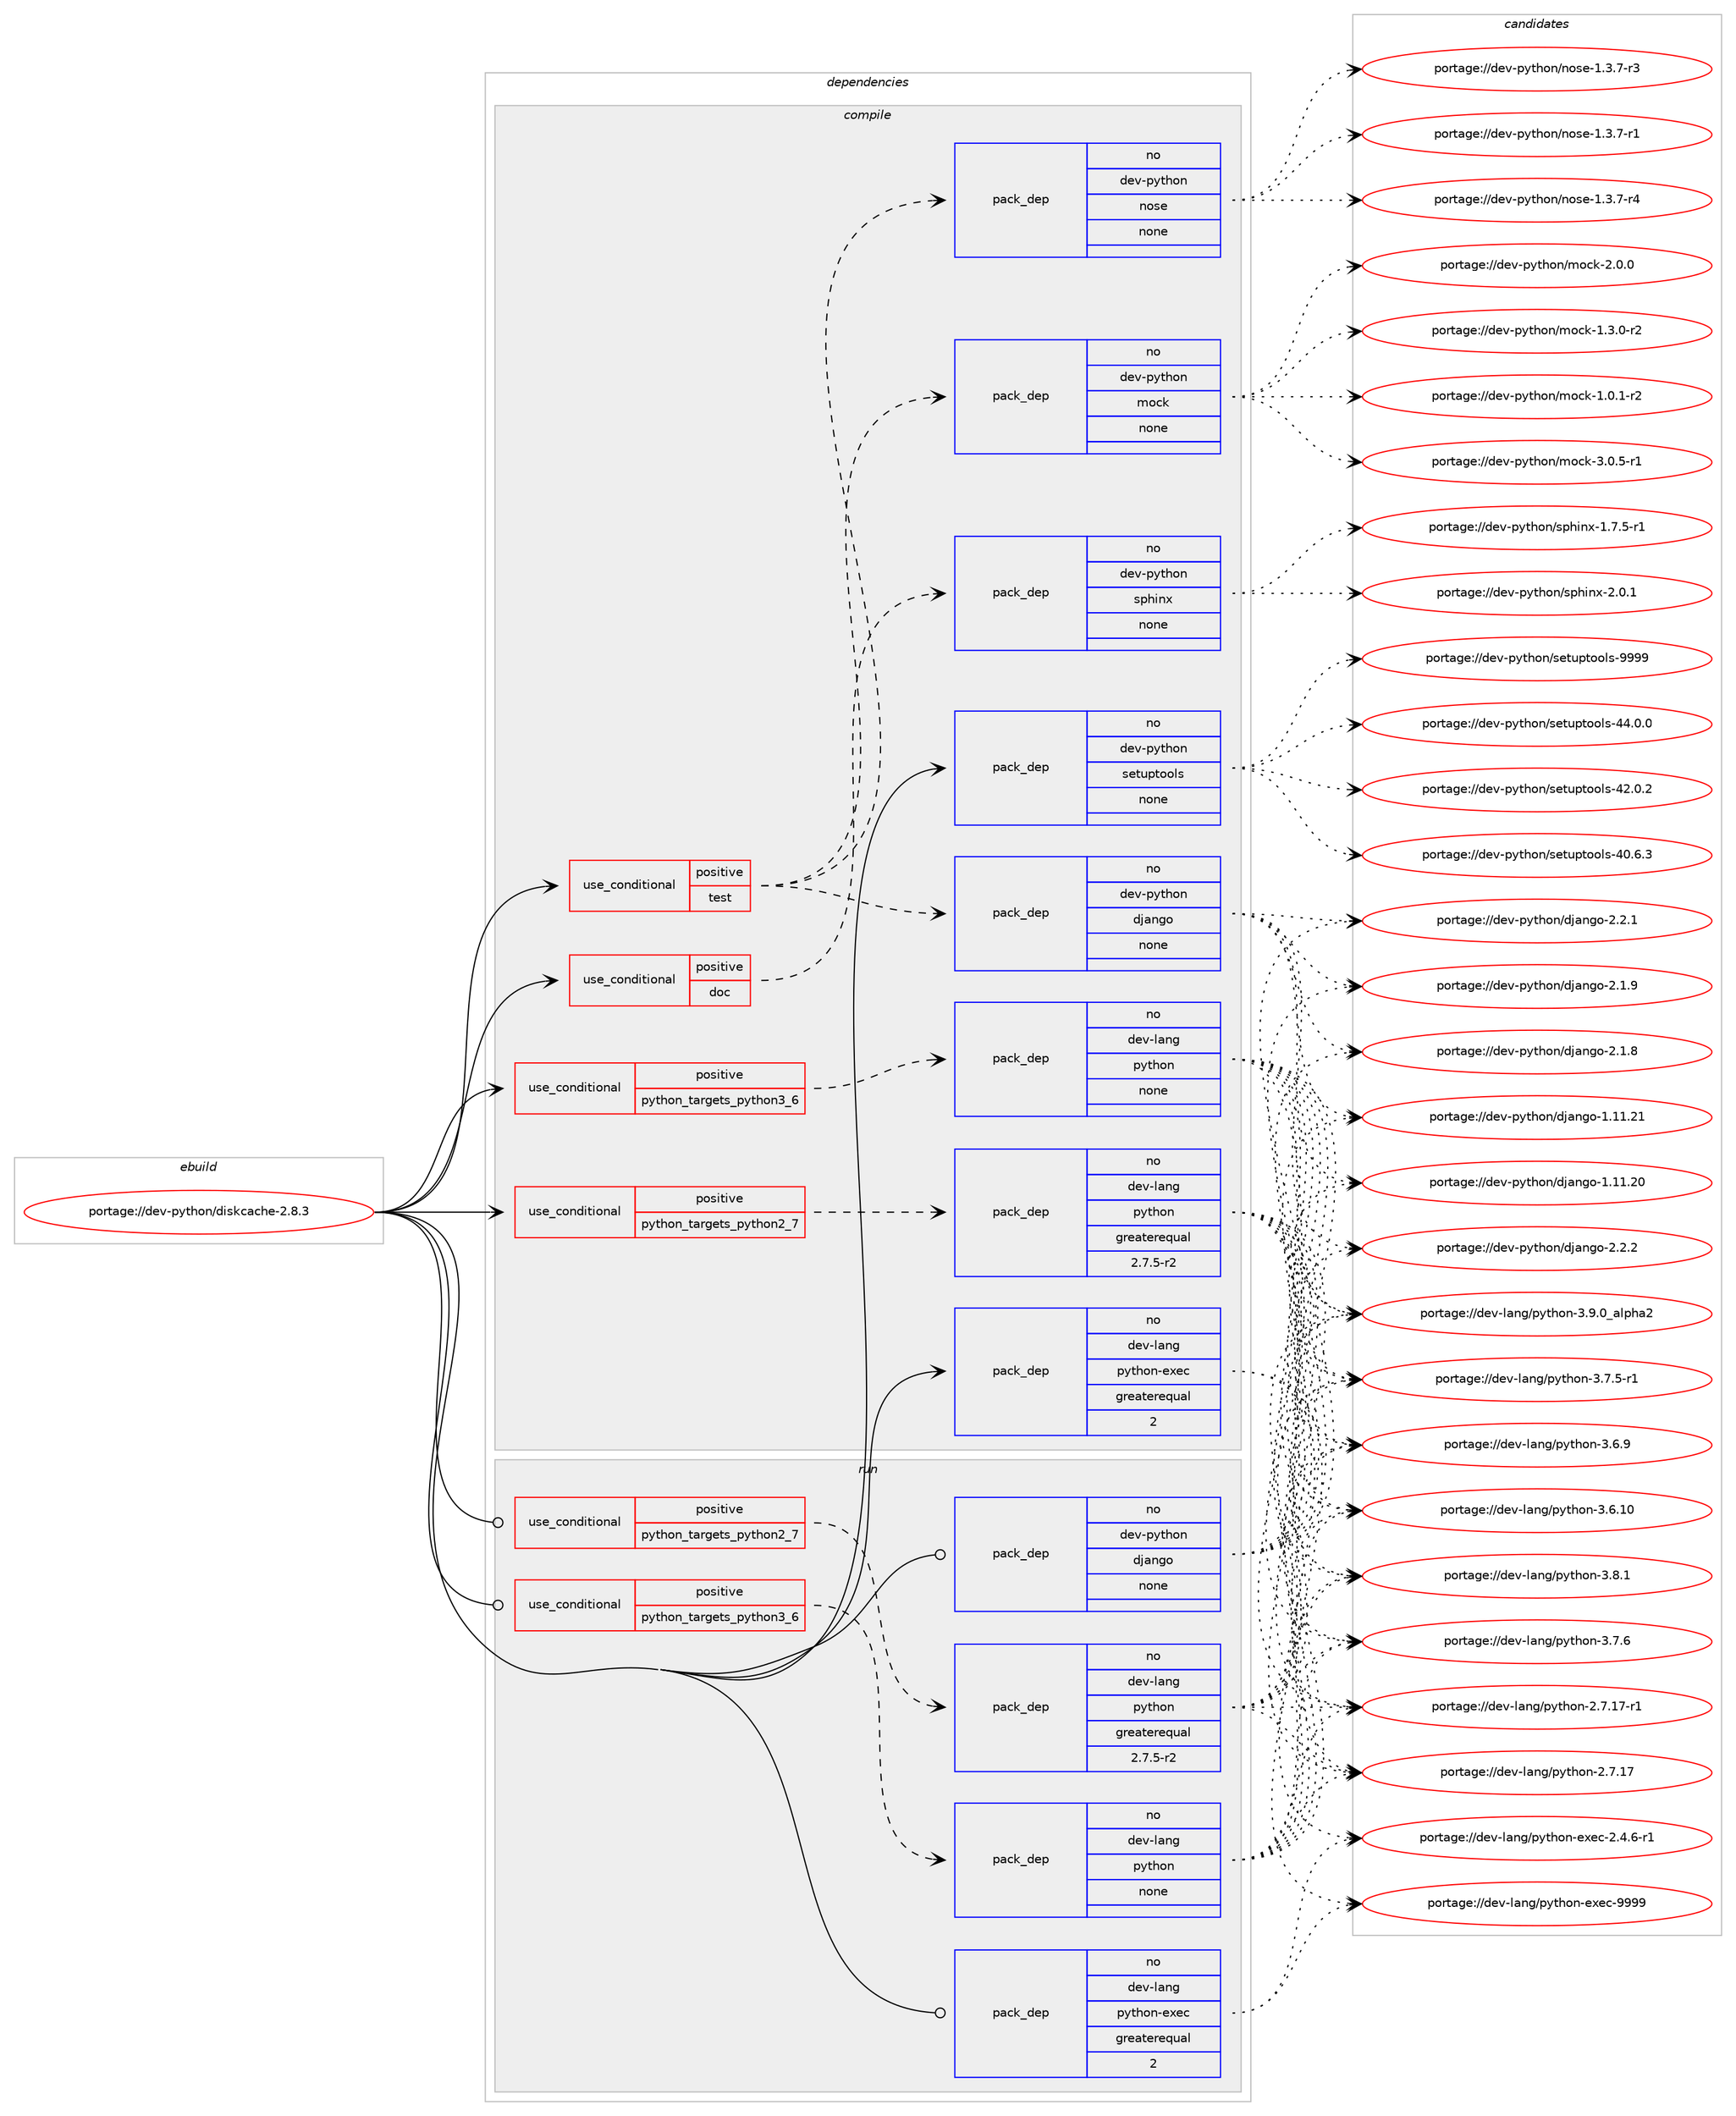 digraph prolog {

# *************
# Graph options
# *************

newrank=true;
concentrate=true;
compound=true;
graph [rankdir=LR,fontname=Helvetica,fontsize=10,ranksep=1.5];#, ranksep=2.5, nodesep=0.2];
edge  [arrowhead=vee];
node  [fontname=Helvetica,fontsize=10];

# **********
# The ebuild
# **********

subgraph cluster_leftcol {
color=gray;
label=<<i>ebuild</i>>;
id [label="portage://dev-python/diskcache-2.8.3", color=red, width=4, href="../dev-python/diskcache-2.8.3.svg"];
}

# ****************
# The dependencies
# ****************

subgraph cluster_midcol {
color=gray;
label=<<i>dependencies</i>>;
subgraph cluster_compile {
fillcolor="#eeeeee";
style=filled;
label=<<i>compile</i>>;
subgraph cond116926 {
dependency464558 [label=<<TABLE BORDER="0" CELLBORDER="1" CELLSPACING="0" CELLPADDING="4"><TR><TD ROWSPAN="3" CELLPADDING="10">use_conditional</TD></TR><TR><TD>positive</TD></TR><TR><TD>doc</TD></TR></TABLE>>, shape=none, color=red];
subgraph pack342639 {
dependency464559 [label=<<TABLE BORDER="0" CELLBORDER="1" CELLSPACING="0" CELLPADDING="4" WIDTH="220"><TR><TD ROWSPAN="6" CELLPADDING="30">pack_dep</TD></TR><TR><TD WIDTH="110">no</TD></TR><TR><TD>dev-python</TD></TR><TR><TD>sphinx</TD></TR><TR><TD>none</TD></TR><TR><TD></TD></TR></TABLE>>, shape=none, color=blue];
}
dependency464558:e -> dependency464559:w [weight=20,style="dashed",arrowhead="vee"];
}
id:e -> dependency464558:w [weight=20,style="solid",arrowhead="vee"];
subgraph cond116927 {
dependency464560 [label=<<TABLE BORDER="0" CELLBORDER="1" CELLSPACING="0" CELLPADDING="4"><TR><TD ROWSPAN="3" CELLPADDING="10">use_conditional</TD></TR><TR><TD>positive</TD></TR><TR><TD>python_targets_python2_7</TD></TR></TABLE>>, shape=none, color=red];
subgraph pack342640 {
dependency464561 [label=<<TABLE BORDER="0" CELLBORDER="1" CELLSPACING="0" CELLPADDING="4" WIDTH="220"><TR><TD ROWSPAN="6" CELLPADDING="30">pack_dep</TD></TR><TR><TD WIDTH="110">no</TD></TR><TR><TD>dev-lang</TD></TR><TR><TD>python</TD></TR><TR><TD>greaterequal</TD></TR><TR><TD>2.7.5-r2</TD></TR></TABLE>>, shape=none, color=blue];
}
dependency464560:e -> dependency464561:w [weight=20,style="dashed",arrowhead="vee"];
}
id:e -> dependency464560:w [weight=20,style="solid",arrowhead="vee"];
subgraph cond116928 {
dependency464562 [label=<<TABLE BORDER="0" CELLBORDER="1" CELLSPACING="0" CELLPADDING="4"><TR><TD ROWSPAN="3" CELLPADDING="10">use_conditional</TD></TR><TR><TD>positive</TD></TR><TR><TD>python_targets_python3_6</TD></TR></TABLE>>, shape=none, color=red];
subgraph pack342641 {
dependency464563 [label=<<TABLE BORDER="0" CELLBORDER="1" CELLSPACING="0" CELLPADDING="4" WIDTH="220"><TR><TD ROWSPAN="6" CELLPADDING="30">pack_dep</TD></TR><TR><TD WIDTH="110">no</TD></TR><TR><TD>dev-lang</TD></TR><TR><TD>python</TD></TR><TR><TD>none</TD></TR><TR><TD></TD></TR></TABLE>>, shape=none, color=blue];
}
dependency464562:e -> dependency464563:w [weight=20,style="dashed",arrowhead="vee"];
}
id:e -> dependency464562:w [weight=20,style="solid",arrowhead="vee"];
subgraph cond116929 {
dependency464564 [label=<<TABLE BORDER="0" CELLBORDER="1" CELLSPACING="0" CELLPADDING="4"><TR><TD ROWSPAN="3" CELLPADDING="10">use_conditional</TD></TR><TR><TD>positive</TD></TR><TR><TD>test</TD></TR></TABLE>>, shape=none, color=red];
subgraph pack342642 {
dependency464565 [label=<<TABLE BORDER="0" CELLBORDER="1" CELLSPACING="0" CELLPADDING="4" WIDTH="220"><TR><TD ROWSPAN="6" CELLPADDING="30">pack_dep</TD></TR><TR><TD WIDTH="110">no</TD></TR><TR><TD>dev-python</TD></TR><TR><TD>django</TD></TR><TR><TD>none</TD></TR><TR><TD></TD></TR></TABLE>>, shape=none, color=blue];
}
dependency464564:e -> dependency464565:w [weight=20,style="dashed",arrowhead="vee"];
subgraph pack342643 {
dependency464566 [label=<<TABLE BORDER="0" CELLBORDER="1" CELLSPACING="0" CELLPADDING="4" WIDTH="220"><TR><TD ROWSPAN="6" CELLPADDING="30">pack_dep</TD></TR><TR><TD WIDTH="110">no</TD></TR><TR><TD>dev-python</TD></TR><TR><TD>mock</TD></TR><TR><TD>none</TD></TR><TR><TD></TD></TR></TABLE>>, shape=none, color=blue];
}
dependency464564:e -> dependency464566:w [weight=20,style="dashed",arrowhead="vee"];
subgraph pack342644 {
dependency464567 [label=<<TABLE BORDER="0" CELLBORDER="1" CELLSPACING="0" CELLPADDING="4" WIDTH="220"><TR><TD ROWSPAN="6" CELLPADDING="30">pack_dep</TD></TR><TR><TD WIDTH="110">no</TD></TR><TR><TD>dev-python</TD></TR><TR><TD>nose</TD></TR><TR><TD>none</TD></TR><TR><TD></TD></TR></TABLE>>, shape=none, color=blue];
}
dependency464564:e -> dependency464567:w [weight=20,style="dashed",arrowhead="vee"];
}
id:e -> dependency464564:w [weight=20,style="solid",arrowhead="vee"];
subgraph pack342645 {
dependency464568 [label=<<TABLE BORDER="0" CELLBORDER="1" CELLSPACING="0" CELLPADDING="4" WIDTH="220"><TR><TD ROWSPAN="6" CELLPADDING="30">pack_dep</TD></TR><TR><TD WIDTH="110">no</TD></TR><TR><TD>dev-lang</TD></TR><TR><TD>python-exec</TD></TR><TR><TD>greaterequal</TD></TR><TR><TD>2</TD></TR></TABLE>>, shape=none, color=blue];
}
id:e -> dependency464568:w [weight=20,style="solid",arrowhead="vee"];
subgraph pack342646 {
dependency464569 [label=<<TABLE BORDER="0" CELLBORDER="1" CELLSPACING="0" CELLPADDING="4" WIDTH="220"><TR><TD ROWSPAN="6" CELLPADDING="30">pack_dep</TD></TR><TR><TD WIDTH="110">no</TD></TR><TR><TD>dev-python</TD></TR><TR><TD>setuptools</TD></TR><TR><TD>none</TD></TR><TR><TD></TD></TR></TABLE>>, shape=none, color=blue];
}
id:e -> dependency464569:w [weight=20,style="solid",arrowhead="vee"];
}
subgraph cluster_compileandrun {
fillcolor="#eeeeee";
style=filled;
label=<<i>compile and run</i>>;
}
subgraph cluster_run {
fillcolor="#eeeeee";
style=filled;
label=<<i>run</i>>;
subgraph cond116930 {
dependency464570 [label=<<TABLE BORDER="0" CELLBORDER="1" CELLSPACING="0" CELLPADDING="4"><TR><TD ROWSPAN="3" CELLPADDING="10">use_conditional</TD></TR><TR><TD>positive</TD></TR><TR><TD>python_targets_python2_7</TD></TR></TABLE>>, shape=none, color=red];
subgraph pack342647 {
dependency464571 [label=<<TABLE BORDER="0" CELLBORDER="1" CELLSPACING="0" CELLPADDING="4" WIDTH="220"><TR><TD ROWSPAN="6" CELLPADDING="30">pack_dep</TD></TR><TR><TD WIDTH="110">no</TD></TR><TR><TD>dev-lang</TD></TR><TR><TD>python</TD></TR><TR><TD>greaterequal</TD></TR><TR><TD>2.7.5-r2</TD></TR></TABLE>>, shape=none, color=blue];
}
dependency464570:e -> dependency464571:w [weight=20,style="dashed",arrowhead="vee"];
}
id:e -> dependency464570:w [weight=20,style="solid",arrowhead="odot"];
subgraph cond116931 {
dependency464572 [label=<<TABLE BORDER="0" CELLBORDER="1" CELLSPACING="0" CELLPADDING="4"><TR><TD ROWSPAN="3" CELLPADDING="10">use_conditional</TD></TR><TR><TD>positive</TD></TR><TR><TD>python_targets_python3_6</TD></TR></TABLE>>, shape=none, color=red];
subgraph pack342648 {
dependency464573 [label=<<TABLE BORDER="0" CELLBORDER="1" CELLSPACING="0" CELLPADDING="4" WIDTH="220"><TR><TD ROWSPAN="6" CELLPADDING="30">pack_dep</TD></TR><TR><TD WIDTH="110">no</TD></TR><TR><TD>dev-lang</TD></TR><TR><TD>python</TD></TR><TR><TD>none</TD></TR><TR><TD></TD></TR></TABLE>>, shape=none, color=blue];
}
dependency464572:e -> dependency464573:w [weight=20,style="dashed",arrowhead="vee"];
}
id:e -> dependency464572:w [weight=20,style="solid",arrowhead="odot"];
subgraph pack342649 {
dependency464574 [label=<<TABLE BORDER="0" CELLBORDER="1" CELLSPACING="0" CELLPADDING="4" WIDTH="220"><TR><TD ROWSPAN="6" CELLPADDING="30">pack_dep</TD></TR><TR><TD WIDTH="110">no</TD></TR><TR><TD>dev-lang</TD></TR><TR><TD>python-exec</TD></TR><TR><TD>greaterequal</TD></TR><TR><TD>2</TD></TR></TABLE>>, shape=none, color=blue];
}
id:e -> dependency464574:w [weight=20,style="solid",arrowhead="odot"];
subgraph pack342650 {
dependency464575 [label=<<TABLE BORDER="0" CELLBORDER="1" CELLSPACING="0" CELLPADDING="4" WIDTH="220"><TR><TD ROWSPAN="6" CELLPADDING="30">pack_dep</TD></TR><TR><TD WIDTH="110">no</TD></TR><TR><TD>dev-python</TD></TR><TR><TD>django</TD></TR><TR><TD>none</TD></TR><TR><TD></TD></TR></TABLE>>, shape=none, color=blue];
}
id:e -> dependency464575:w [weight=20,style="solid",arrowhead="odot"];
}
}

# **************
# The candidates
# **************

subgraph cluster_choices {
rank=same;
color=gray;
label=<<i>candidates</i>>;

subgraph choice342639 {
color=black;
nodesep=1;
choice1001011184511212111610411111047115112104105110120455046484649 [label="portage://dev-python/sphinx-2.0.1", color=red, width=4,href="../dev-python/sphinx-2.0.1.svg"];
choice10010111845112121116104111110471151121041051101204549465546534511449 [label="portage://dev-python/sphinx-1.7.5-r1", color=red, width=4,href="../dev-python/sphinx-1.7.5-r1.svg"];
dependency464559:e -> choice1001011184511212111610411111047115112104105110120455046484649:w [style=dotted,weight="100"];
dependency464559:e -> choice10010111845112121116104111110471151121041051101204549465546534511449:w [style=dotted,weight="100"];
}
subgraph choice342640 {
color=black;
nodesep=1;
choice10010111845108971101034711212111610411111045514657464895971081121049750 [label="portage://dev-lang/python-3.9.0_alpha2", color=red, width=4,href="../dev-lang/python-3.9.0_alpha2.svg"];
choice100101118451089711010347112121116104111110455146564649 [label="portage://dev-lang/python-3.8.1", color=red, width=4,href="../dev-lang/python-3.8.1.svg"];
choice100101118451089711010347112121116104111110455146554654 [label="portage://dev-lang/python-3.7.6", color=red, width=4,href="../dev-lang/python-3.7.6.svg"];
choice1001011184510897110103471121211161041111104551465546534511449 [label="portage://dev-lang/python-3.7.5-r1", color=red, width=4,href="../dev-lang/python-3.7.5-r1.svg"];
choice100101118451089711010347112121116104111110455146544657 [label="portage://dev-lang/python-3.6.9", color=red, width=4,href="../dev-lang/python-3.6.9.svg"];
choice10010111845108971101034711212111610411111045514654464948 [label="portage://dev-lang/python-3.6.10", color=red, width=4,href="../dev-lang/python-3.6.10.svg"];
choice100101118451089711010347112121116104111110455046554649554511449 [label="portage://dev-lang/python-2.7.17-r1", color=red, width=4,href="../dev-lang/python-2.7.17-r1.svg"];
choice10010111845108971101034711212111610411111045504655464955 [label="portage://dev-lang/python-2.7.17", color=red, width=4,href="../dev-lang/python-2.7.17.svg"];
dependency464561:e -> choice10010111845108971101034711212111610411111045514657464895971081121049750:w [style=dotted,weight="100"];
dependency464561:e -> choice100101118451089711010347112121116104111110455146564649:w [style=dotted,weight="100"];
dependency464561:e -> choice100101118451089711010347112121116104111110455146554654:w [style=dotted,weight="100"];
dependency464561:e -> choice1001011184510897110103471121211161041111104551465546534511449:w [style=dotted,weight="100"];
dependency464561:e -> choice100101118451089711010347112121116104111110455146544657:w [style=dotted,weight="100"];
dependency464561:e -> choice10010111845108971101034711212111610411111045514654464948:w [style=dotted,weight="100"];
dependency464561:e -> choice100101118451089711010347112121116104111110455046554649554511449:w [style=dotted,weight="100"];
dependency464561:e -> choice10010111845108971101034711212111610411111045504655464955:w [style=dotted,weight="100"];
}
subgraph choice342641 {
color=black;
nodesep=1;
choice10010111845108971101034711212111610411111045514657464895971081121049750 [label="portage://dev-lang/python-3.9.0_alpha2", color=red, width=4,href="../dev-lang/python-3.9.0_alpha2.svg"];
choice100101118451089711010347112121116104111110455146564649 [label="portage://dev-lang/python-3.8.1", color=red, width=4,href="../dev-lang/python-3.8.1.svg"];
choice100101118451089711010347112121116104111110455146554654 [label="portage://dev-lang/python-3.7.6", color=red, width=4,href="../dev-lang/python-3.7.6.svg"];
choice1001011184510897110103471121211161041111104551465546534511449 [label="portage://dev-lang/python-3.7.5-r1", color=red, width=4,href="../dev-lang/python-3.7.5-r1.svg"];
choice100101118451089711010347112121116104111110455146544657 [label="portage://dev-lang/python-3.6.9", color=red, width=4,href="../dev-lang/python-3.6.9.svg"];
choice10010111845108971101034711212111610411111045514654464948 [label="portage://dev-lang/python-3.6.10", color=red, width=4,href="../dev-lang/python-3.6.10.svg"];
choice100101118451089711010347112121116104111110455046554649554511449 [label="portage://dev-lang/python-2.7.17-r1", color=red, width=4,href="../dev-lang/python-2.7.17-r1.svg"];
choice10010111845108971101034711212111610411111045504655464955 [label="portage://dev-lang/python-2.7.17", color=red, width=4,href="../dev-lang/python-2.7.17.svg"];
dependency464563:e -> choice10010111845108971101034711212111610411111045514657464895971081121049750:w [style=dotted,weight="100"];
dependency464563:e -> choice100101118451089711010347112121116104111110455146564649:w [style=dotted,weight="100"];
dependency464563:e -> choice100101118451089711010347112121116104111110455146554654:w [style=dotted,weight="100"];
dependency464563:e -> choice1001011184510897110103471121211161041111104551465546534511449:w [style=dotted,weight="100"];
dependency464563:e -> choice100101118451089711010347112121116104111110455146544657:w [style=dotted,weight="100"];
dependency464563:e -> choice10010111845108971101034711212111610411111045514654464948:w [style=dotted,weight="100"];
dependency464563:e -> choice100101118451089711010347112121116104111110455046554649554511449:w [style=dotted,weight="100"];
dependency464563:e -> choice10010111845108971101034711212111610411111045504655464955:w [style=dotted,weight="100"];
}
subgraph choice342642 {
color=black;
nodesep=1;
choice100101118451121211161041111104710010697110103111455046504650 [label="portage://dev-python/django-2.2.2", color=red, width=4,href="../dev-python/django-2.2.2.svg"];
choice100101118451121211161041111104710010697110103111455046504649 [label="portage://dev-python/django-2.2.1", color=red, width=4,href="../dev-python/django-2.2.1.svg"];
choice100101118451121211161041111104710010697110103111455046494657 [label="portage://dev-python/django-2.1.9", color=red, width=4,href="../dev-python/django-2.1.9.svg"];
choice100101118451121211161041111104710010697110103111455046494656 [label="portage://dev-python/django-2.1.8", color=red, width=4,href="../dev-python/django-2.1.8.svg"];
choice1001011184511212111610411111047100106971101031114549464949465049 [label="portage://dev-python/django-1.11.21", color=red, width=4,href="../dev-python/django-1.11.21.svg"];
choice1001011184511212111610411111047100106971101031114549464949465048 [label="portage://dev-python/django-1.11.20", color=red, width=4,href="../dev-python/django-1.11.20.svg"];
dependency464565:e -> choice100101118451121211161041111104710010697110103111455046504650:w [style=dotted,weight="100"];
dependency464565:e -> choice100101118451121211161041111104710010697110103111455046504649:w [style=dotted,weight="100"];
dependency464565:e -> choice100101118451121211161041111104710010697110103111455046494657:w [style=dotted,weight="100"];
dependency464565:e -> choice100101118451121211161041111104710010697110103111455046494656:w [style=dotted,weight="100"];
dependency464565:e -> choice1001011184511212111610411111047100106971101031114549464949465049:w [style=dotted,weight="100"];
dependency464565:e -> choice1001011184511212111610411111047100106971101031114549464949465048:w [style=dotted,weight="100"];
}
subgraph choice342643 {
color=black;
nodesep=1;
choice1001011184511212111610411111047109111991074551464846534511449 [label="portage://dev-python/mock-3.0.5-r1", color=red, width=4,href="../dev-python/mock-3.0.5-r1.svg"];
choice100101118451121211161041111104710911199107455046484648 [label="portage://dev-python/mock-2.0.0", color=red, width=4,href="../dev-python/mock-2.0.0.svg"];
choice1001011184511212111610411111047109111991074549465146484511450 [label="portage://dev-python/mock-1.3.0-r2", color=red, width=4,href="../dev-python/mock-1.3.0-r2.svg"];
choice1001011184511212111610411111047109111991074549464846494511450 [label="portage://dev-python/mock-1.0.1-r2", color=red, width=4,href="../dev-python/mock-1.0.1-r2.svg"];
dependency464566:e -> choice1001011184511212111610411111047109111991074551464846534511449:w [style=dotted,weight="100"];
dependency464566:e -> choice100101118451121211161041111104710911199107455046484648:w [style=dotted,weight="100"];
dependency464566:e -> choice1001011184511212111610411111047109111991074549465146484511450:w [style=dotted,weight="100"];
dependency464566:e -> choice1001011184511212111610411111047109111991074549464846494511450:w [style=dotted,weight="100"];
}
subgraph choice342644 {
color=black;
nodesep=1;
choice10010111845112121116104111110471101111151014549465146554511452 [label="portage://dev-python/nose-1.3.7-r4", color=red, width=4,href="../dev-python/nose-1.3.7-r4.svg"];
choice10010111845112121116104111110471101111151014549465146554511451 [label="portage://dev-python/nose-1.3.7-r3", color=red, width=4,href="../dev-python/nose-1.3.7-r3.svg"];
choice10010111845112121116104111110471101111151014549465146554511449 [label="portage://dev-python/nose-1.3.7-r1", color=red, width=4,href="../dev-python/nose-1.3.7-r1.svg"];
dependency464567:e -> choice10010111845112121116104111110471101111151014549465146554511452:w [style=dotted,weight="100"];
dependency464567:e -> choice10010111845112121116104111110471101111151014549465146554511451:w [style=dotted,weight="100"];
dependency464567:e -> choice10010111845112121116104111110471101111151014549465146554511449:w [style=dotted,weight="100"];
}
subgraph choice342645 {
color=black;
nodesep=1;
choice10010111845108971101034711212111610411111045101120101994557575757 [label="portage://dev-lang/python-exec-9999", color=red, width=4,href="../dev-lang/python-exec-9999.svg"];
choice10010111845108971101034711212111610411111045101120101994550465246544511449 [label="portage://dev-lang/python-exec-2.4.6-r1", color=red, width=4,href="../dev-lang/python-exec-2.4.6-r1.svg"];
dependency464568:e -> choice10010111845108971101034711212111610411111045101120101994557575757:w [style=dotted,weight="100"];
dependency464568:e -> choice10010111845108971101034711212111610411111045101120101994550465246544511449:w [style=dotted,weight="100"];
}
subgraph choice342646 {
color=black;
nodesep=1;
choice10010111845112121116104111110471151011161171121161111111081154557575757 [label="portage://dev-python/setuptools-9999", color=red, width=4,href="../dev-python/setuptools-9999.svg"];
choice100101118451121211161041111104711510111611711211611111110811545525246484648 [label="portage://dev-python/setuptools-44.0.0", color=red, width=4,href="../dev-python/setuptools-44.0.0.svg"];
choice100101118451121211161041111104711510111611711211611111110811545525046484650 [label="portage://dev-python/setuptools-42.0.2", color=red, width=4,href="../dev-python/setuptools-42.0.2.svg"];
choice100101118451121211161041111104711510111611711211611111110811545524846544651 [label="portage://dev-python/setuptools-40.6.3", color=red, width=4,href="../dev-python/setuptools-40.6.3.svg"];
dependency464569:e -> choice10010111845112121116104111110471151011161171121161111111081154557575757:w [style=dotted,weight="100"];
dependency464569:e -> choice100101118451121211161041111104711510111611711211611111110811545525246484648:w [style=dotted,weight="100"];
dependency464569:e -> choice100101118451121211161041111104711510111611711211611111110811545525046484650:w [style=dotted,weight="100"];
dependency464569:e -> choice100101118451121211161041111104711510111611711211611111110811545524846544651:w [style=dotted,weight="100"];
}
subgraph choice342647 {
color=black;
nodesep=1;
choice10010111845108971101034711212111610411111045514657464895971081121049750 [label="portage://dev-lang/python-3.9.0_alpha2", color=red, width=4,href="../dev-lang/python-3.9.0_alpha2.svg"];
choice100101118451089711010347112121116104111110455146564649 [label="portage://dev-lang/python-3.8.1", color=red, width=4,href="../dev-lang/python-3.8.1.svg"];
choice100101118451089711010347112121116104111110455146554654 [label="portage://dev-lang/python-3.7.6", color=red, width=4,href="../dev-lang/python-3.7.6.svg"];
choice1001011184510897110103471121211161041111104551465546534511449 [label="portage://dev-lang/python-3.7.5-r1", color=red, width=4,href="../dev-lang/python-3.7.5-r1.svg"];
choice100101118451089711010347112121116104111110455146544657 [label="portage://dev-lang/python-3.6.9", color=red, width=4,href="../dev-lang/python-3.6.9.svg"];
choice10010111845108971101034711212111610411111045514654464948 [label="portage://dev-lang/python-3.6.10", color=red, width=4,href="../dev-lang/python-3.6.10.svg"];
choice100101118451089711010347112121116104111110455046554649554511449 [label="portage://dev-lang/python-2.7.17-r1", color=red, width=4,href="../dev-lang/python-2.7.17-r1.svg"];
choice10010111845108971101034711212111610411111045504655464955 [label="portage://dev-lang/python-2.7.17", color=red, width=4,href="../dev-lang/python-2.7.17.svg"];
dependency464571:e -> choice10010111845108971101034711212111610411111045514657464895971081121049750:w [style=dotted,weight="100"];
dependency464571:e -> choice100101118451089711010347112121116104111110455146564649:w [style=dotted,weight="100"];
dependency464571:e -> choice100101118451089711010347112121116104111110455146554654:w [style=dotted,weight="100"];
dependency464571:e -> choice1001011184510897110103471121211161041111104551465546534511449:w [style=dotted,weight="100"];
dependency464571:e -> choice100101118451089711010347112121116104111110455146544657:w [style=dotted,weight="100"];
dependency464571:e -> choice10010111845108971101034711212111610411111045514654464948:w [style=dotted,weight="100"];
dependency464571:e -> choice100101118451089711010347112121116104111110455046554649554511449:w [style=dotted,weight="100"];
dependency464571:e -> choice10010111845108971101034711212111610411111045504655464955:w [style=dotted,weight="100"];
}
subgraph choice342648 {
color=black;
nodesep=1;
choice10010111845108971101034711212111610411111045514657464895971081121049750 [label="portage://dev-lang/python-3.9.0_alpha2", color=red, width=4,href="../dev-lang/python-3.9.0_alpha2.svg"];
choice100101118451089711010347112121116104111110455146564649 [label="portage://dev-lang/python-3.8.1", color=red, width=4,href="../dev-lang/python-3.8.1.svg"];
choice100101118451089711010347112121116104111110455146554654 [label="portage://dev-lang/python-3.7.6", color=red, width=4,href="../dev-lang/python-3.7.6.svg"];
choice1001011184510897110103471121211161041111104551465546534511449 [label="portage://dev-lang/python-3.7.5-r1", color=red, width=4,href="../dev-lang/python-3.7.5-r1.svg"];
choice100101118451089711010347112121116104111110455146544657 [label="portage://dev-lang/python-3.6.9", color=red, width=4,href="../dev-lang/python-3.6.9.svg"];
choice10010111845108971101034711212111610411111045514654464948 [label="portage://dev-lang/python-3.6.10", color=red, width=4,href="../dev-lang/python-3.6.10.svg"];
choice100101118451089711010347112121116104111110455046554649554511449 [label="portage://dev-lang/python-2.7.17-r1", color=red, width=4,href="../dev-lang/python-2.7.17-r1.svg"];
choice10010111845108971101034711212111610411111045504655464955 [label="portage://dev-lang/python-2.7.17", color=red, width=4,href="../dev-lang/python-2.7.17.svg"];
dependency464573:e -> choice10010111845108971101034711212111610411111045514657464895971081121049750:w [style=dotted,weight="100"];
dependency464573:e -> choice100101118451089711010347112121116104111110455146564649:w [style=dotted,weight="100"];
dependency464573:e -> choice100101118451089711010347112121116104111110455146554654:w [style=dotted,weight="100"];
dependency464573:e -> choice1001011184510897110103471121211161041111104551465546534511449:w [style=dotted,weight="100"];
dependency464573:e -> choice100101118451089711010347112121116104111110455146544657:w [style=dotted,weight="100"];
dependency464573:e -> choice10010111845108971101034711212111610411111045514654464948:w [style=dotted,weight="100"];
dependency464573:e -> choice100101118451089711010347112121116104111110455046554649554511449:w [style=dotted,weight="100"];
dependency464573:e -> choice10010111845108971101034711212111610411111045504655464955:w [style=dotted,weight="100"];
}
subgraph choice342649 {
color=black;
nodesep=1;
choice10010111845108971101034711212111610411111045101120101994557575757 [label="portage://dev-lang/python-exec-9999", color=red, width=4,href="../dev-lang/python-exec-9999.svg"];
choice10010111845108971101034711212111610411111045101120101994550465246544511449 [label="portage://dev-lang/python-exec-2.4.6-r1", color=red, width=4,href="../dev-lang/python-exec-2.4.6-r1.svg"];
dependency464574:e -> choice10010111845108971101034711212111610411111045101120101994557575757:w [style=dotted,weight="100"];
dependency464574:e -> choice10010111845108971101034711212111610411111045101120101994550465246544511449:w [style=dotted,weight="100"];
}
subgraph choice342650 {
color=black;
nodesep=1;
choice100101118451121211161041111104710010697110103111455046504650 [label="portage://dev-python/django-2.2.2", color=red, width=4,href="../dev-python/django-2.2.2.svg"];
choice100101118451121211161041111104710010697110103111455046504649 [label="portage://dev-python/django-2.2.1", color=red, width=4,href="../dev-python/django-2.2.1.svg"];
choice100101118451121211161041111104710010697110103111455046494657 [label="portage://dev-python/django-2.1.9", color=red, width=4,href="../dev-python/django-2.1.9.svg"];
choice100101118451121211161041111104710010697110103111455046494656 [label="portage://dev-python/django-2.1.8", color=red, width=4,href="../dev-python/django-2.1.8.svg"];
choice1001011184511212111610411111047100106971101031114549464949465049 [label="portage://dev-python/django-1.11.21", color=red, width=4,href="../dev-python/django-1.11.21.svg"];
choice1001011184511212111610411111047100106971101031114549464949465048 [label="portage://dev-python/django-1.11.20", color=red, width=4,href="../dev-python/django-1.11.20.svg"];
dependency464575:e -> choice100101118451121211161041111104710010697110103111455046504650:w [style=dotted,weight="100"];
dependency464575:e -> choice100101118451121211161041111104710010697110103111455046504649:w [style=dotted,weight="100"];
dependency464575:e -> choice100101118451121211161041111104710010697110103111455046494657:w [style=dotted,weight="100"];
dependency464575:e -> choice100101118451121211161041111104710010697110103111455046494656:w [style=dotted,weight="100"];
dependency464575:e -> choice1001011184511212111610411111047100106971101031114549464949465049:w [style=dotted,weight="100"];
dependency464575:e -> choice1001011184511212111610411111047100106971101031114549464949465048:w [style=dotted,weight="100"];
}
}

}

